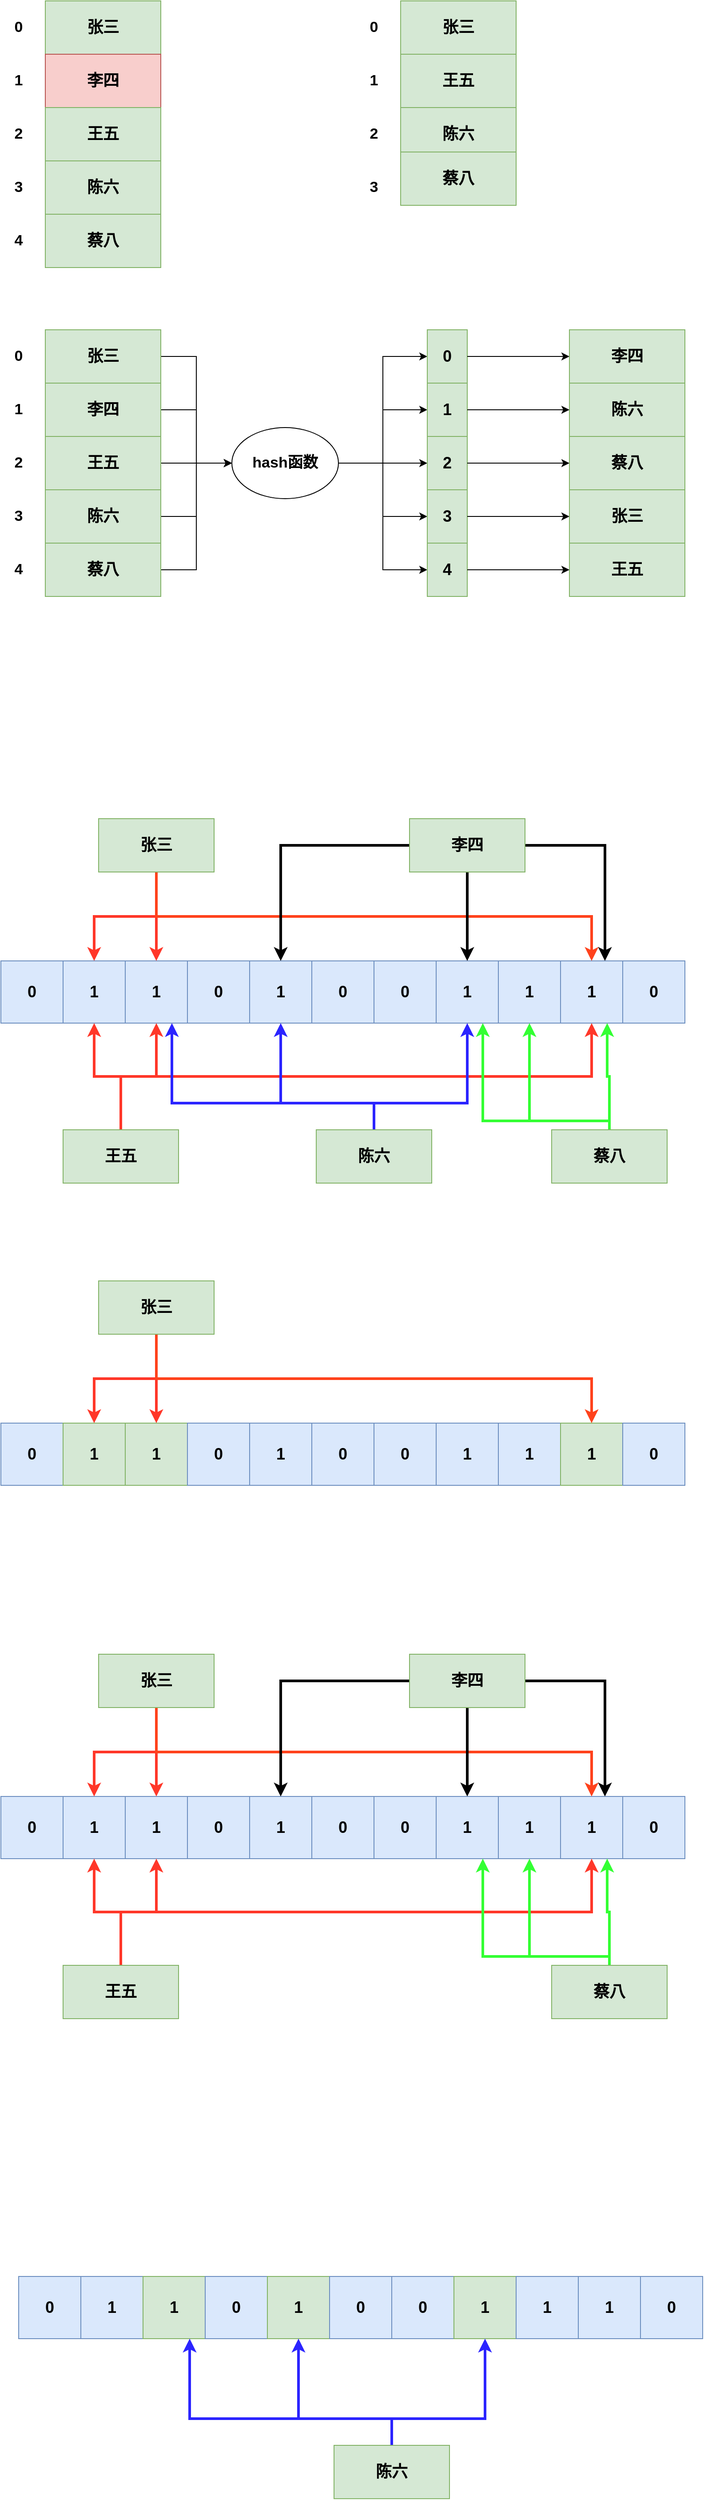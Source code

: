 <mxfile version="13.9.9" type="device"><diagram id="aMzNfcBBcXepkecKtFzy" name="第 1 页"><mxGraphModel dx="1086" dy="806" grid="1" gridSize="10" guides="1" tooltips="1" connect="1" arrows="1" fold="1" page="1" pageScale="1" pageWidth="1200" pageHeight="1600" math="0" shadow="0"><root><mxCell id="0"/><mxCell id="1" parent="0"/><mxCell id="7guJtG3DAIdjkcyP35DQ-1" value="" style="rounded=0;whiteSpace=wrap;html=1;fillColor=#dae8fc;strokeColor=#6c8ebf;" vertex="1" parent="1"><mxGeometry x="120" y="240" width="130" height="290" as="geometry"/></mxCell><mxCell id="7guJtG3DAIdjkcyP35DQ-2" value="&lt;b&gt;&lt;font style=&quot;font-size: 18px&quot;&gt;张三&lt;/font&gt;&lt;/b&gt;" style="rounded=0;whiteSpace=wrap;html=1;fillColor=#d5e8d4;strokeColor=#82b366;" vertex="1" parent="1"><mxGeometry x="120" y="240" width="130" height="60" as="geometry"/></mxCell><mxCell id="7guJtG3DAIdjkcyP35DQ-3" value="&lt;b&gt;&lt;font style=&quot;font-size: 18px&quot;&gt;李四&lt;/font&gt;&lt;/b&gt;" style="rounded=0;whiteSpace=wrap;html=1;fillColor=#f8cecc;strokeColor=#b85450;" vertex="1" parent="1"><mxGeometry x="120" y="300" width="130" height="60" as="geometry"/></mxCell><mxCell id="7guJtG3DAIdjkcyP35DQ-4" value="&lt;span style=&quot;font-size: 18px&quot;&gt;&lt;b&gt;王五&lt;/b&gt;&lt;/span&gt;" style="rounded=0;whiteSpace=wrap;html=1;fillColor=#d5e8d4;strokeColor=#82b366;" vertex="1" parent="1"><mxGeometry x="120" y="360" width="130" height="60" as="geometry"/></mxCell><mxCell id="7guJtG3DAIdjkcyP35DQ-5" value="&lt;span style=&quot;font-size: 18px&quot;&gt;&lt;b&gt;陈六&lt;/b&gt;&lt;/span&gt;" style="rounded=0;whiteSpace=wrap;html=1;fillColor=#d5e8d4;strokeColor=#82b366;" vertex="1" parent="1"><mxGeometry x="120" y="420" width="130" height="60" as="geometry"/></mxCell><mxCell id="7guJtG3DAIdjkcyP35DQ-6" value="&lt;span style=&quot;font-size: 18px&quot;&gt;&lt;b&gt;蔡八&lt;/b&gt;&lt;/span&gt;" style="rounded=0;whiteSpace=wrap;html=1;fillColor=#d5e8d4;strokeColor=#82b366;" vertex="1" parent="1"><mxGeometry x="120" y="480" width="130" height="60" as="geometry"/></mxCell><mxCell id="7guJtG3DAIdjkcyP35DQ-8" value="&lt;b&gt;&lt;font style=&quot;font-size: 17px&quot;&gt;0&lt;/font&gt;&lt;/b&gt;" style="text;html=1;strokeColor=none;fillColor=none;align=center;verticalAlign=middle;whiteSpace=wrap;rounded=0;" vertex="1" parent="1"><mxGeometry x="70" y="260" width="40" height="20" as="geometry"/></mxCell><mxCell id="7guJtG3DAIdjkcyP35DQ-9" value="&lt;span style=&quot;font-size: 17px&quot;&gt;&lt;b&gt;1&lt;/b&gt;&lt;/span&gt;" style="text;html=1;strokeColor=none;fillColor=none;align=center;verticalAlign=middle;whiteSpace=wrap;rounded=0;" vertex="1" parent="1"><mxGeometry x="70" y="320" width="40" height="20" as="geometry"/></mxCell><mxCell id="7guJtG3DAIdjkcyP35DQ-10" value="&lt;span style=&quot;font-size: 17px&quot;&gt;&lt;b&gt;2&lt;/b&gt;&lt;/span&gt;" style="text;html=1;strokeColor=none;fillColor=none;align=center;verticalAlign=middle;whiteSpace=wrap;rounded=0;" vertex="1" parent="1"><mxGeometry x="70" y="380" width="40" height="20" as="geometry"/></mxCell><mxCell id="7guJtG3DAIdjkcyP35DQ-11" value="&lt;span style=&quot;font-size: 17px&quot;&gt;&lt;b&gt;3&lt;/b&gt;&lt;/span&gt;" style="text;html=1;strokeColor=none;fillColor=none;align=center;verticalAlign=middle;whiteSpace=wrap;rounded=0;" vertex="1" parent="1"><mxGeometry x="70" y="440" width="40" height="20" as="geometry"/></mxCell><mxCell id="7guJtG3DAIdjkcyP35DQ-12" value="&lt;span style=&quot;font-size: 17px&quot;&gt;&lt;b&gt;4&lt;/b&gt;&lt;/span&gt;" style="text;html=1;strokeColor=none;fillColor=none;align=center;verticalAlign=middle;whiteSpace=wrap;rounded=0;" vertex="1" parent="1"><mxGeometry x="70" y="500" width="40" height="20" as="geometry"/></mxCell><mxCell id="7guJtG3DAIdjkcyP35DQ-13" value="" style="rounded=0;whiteSpace=wrap;html=1;fillColor=#dae8fc;strokeColor=#6c8ebf;" vertex="1" parent="1"><mxGeometry x="520" y="240" width="130" height="230" as="geometry"/></mxCell><mxCell id="7guJtG3DAIdjkcyP35DQ-14" value="&lt;b&gt;&lt;font style=&quot;font-size: 18px&quot;&gt;张三&lt;/font&gt;&lt;/b&gt;" style="rounded=0;whiteSpace=wrap;html=1;fillColor=#d5e8d4;strokeColor=#82b366;" vertex="1" parent="1"><mxGeometry x="520" y="240" width="130" height="60" as="geometry"/></mxCell><mxCell id="7guJtG3DAIdjkcyP35DQ-16" value="&lt;span style=&quot;font-size: 18px&quot;&gt;&lt;b&gt;王五&lt;/b&gt;&lt;/span&gt;" style="rounded=0;whiteSpace=wrap;html=1;fillColor=#d5e8d4;strokeColor=#82b366;" vertex="1" parent="1"><mxGeometry x="520" y="300" width="130" height="60" as="geometry"/></mxCell><mxCell id="7guJtG3DAIdjkcyP35DQ-17" value="&lt;span style=&quot;font-size: 18px&quot;&gt;&lt;b&gt;陈六&lt;/b&gt;&lt;/span&gt;" style="rounded=0;whiteSpace=wrap;html=1;fillColor=#d5e8d4;strokeColor=#82b366;" vertex="1" parent="1"><mxGeometry x="520" y="360" width="130" height="60" as="geometry"/></mxCell><mxCell id="7guJtG3DAIdjkcyP35DQ-18" value="&lt;span style=&quot;font-size: 18px&quot;&gt;&lt;b&gt;蔡八&lt;/b&gt;&lt;/span&gt;" style="rounded=0;whiteSpace=wrap;html=1;fillColor=#d5e8d4;strokeColor=#82b366;" vertex="1" parent="1"><mxGeometry x="520" y="410" width="130" height="60" as="geometry"/></mxCell><mxCell id="7guJtG3DAIdjkcyP35DQ-19" value="&lt;b&gt;&lt;font style=&quot;font-size: 17px&quot;&gt;0&lt;/font&gt;&lt;/b&gt;" style="text;html=1;strokeColor=none;fillColor=none;align=center;verticalAlign=middle;whiteSpace=wrap;rounded=0;" vertex="1" parent="1"><mxGeometry x="470" y="260" width="40" height="20" as="geometry"/></mxCell><mxCell id="7guJtG3DAIdjkcyP35DQ-20" value="&lt;span style=&quot;font-size: 17px&quot;&gt;&lt;b&gt;1&lt;/b&gt;&lt;/span&gt;" style="text;html=1;strokeColor=none;fillColor=none;align=center;verticalAlign=middle;whiteSpace=wrap;rounded=0;" vertex="1" parent="1"><mxGeometry x="470" y="320" width="40" height="20" as="geometry"/></mxCell><mxCell id="7guJtG3DAIdjkcyP35DQ-21" value="&lt;span style=&quot;font-size: 17px&quot;&gt;&lt;b&gt;2&lt;/b&gt;&lt;/span&gt;" style="text;html=1;strokeColor=none;fillColor=none;align=center;verticalAlign=middle;whiteSpace=wrap;rounded=0;" vertex="1" parent="1"><mxGeometry x="470" y="380" width="40" height="20" as="geometry"/></mxCell><mxCell id="7guJtG3DAIdjkcyP35DQ-22" value="&lt;span style=&quot;font-size: 17px&quot;&gt;&lt;b&gt;3&lt;/b&gt;&lt;/span&gt;" style="text;html=1;strokeColor=none;fillColor=none;align=center;verticalAlign=middle;whiteSpace=wrap;rounded=0;" vertex="1" parent="1"><mxGeometry x="470" y="440" width="40" height="20" as="geometry"/></mxCell><mxCell id="7guJtG3DAIdjkcyP35DQ-24" value="" style="rounded=0;whiteSpace=wrap;html=1;fillColor=#dae8fc;strokeColor=#6c8ebf;" vertex="1" parent="1"><mxGeometry x="120" y="610" width="130" height="290" as="geometry"/></mxCell><mxCell id="7guJtG3DAIdjkcyP35DQ-37" style="edgeStyle=orthogonalEdgeStyle;rounded=0;orthogonalLoop=1;jettySize=auto;html=1;exitX=1;exitY=0.5;exitDx=0;exitDy=0;entryX=0;entryY=0.5;entryDx=0;entryDy=0;" edge="1" parent="1" source="7guJtG3DAIdjkcyP35DQ-25" target="7guJtG3DAIdjkcyP35DQ-35"><mxGeometry relative="1" as="geometry"/></mxCell><mxCell id="7guJtG3DAIdjkcyP35DQ-25" value="&lt;b&gt;&lt;font style=&quot;font-size: 18px&quot;&gt;张三&lt;/font&gt;&lt;/b&gt;" style="rounded=0;whiteSpace=wrap;html=1;fillColor=#d5e8d4;strokeColor=#82b366;" vertex="1" parent="1"><mxGeometry x="120" y="610" width="130" height="60" as="geometry"/></mxCell><mxCell id="7guJtG3DAIdjkcyP35DQ-38" style="edgeStyle=orthogonalEdgeStyle;rounded=0;orthogonalLoop=1;jettySize=auto;html=1;entryX=0;entryY=0.5;entryDx=0;entryDy=0;" edge="1" parent="1" source="7guJtG3DAIdjkcyP35DQ-26" target="7guJtG3DAIdjkcyP35DQ-35"><mxGeometry relative="1" as="geometry"/></mxCell><mxCell id="7guJtG3DAIdjkcyP35DQ-26" value="&lt;b&gt;&lt;font style=&quot;font-size: 18px&quot;&gt;李四&lt;/font&gt;&lt;/b&gt;" style="rounded=0;whiteSpace=wrap;html=1;fillColor=#d5e8d4;strokeColor=#82b366;" vertex="1" parent="1"><mxGeometry x="120" y="670" width="130" height="60" as="geometry"/></mxCell><mxCell id="7guJtG3DAIdjkcyP35DQ-39" style="edgeStyle=orthogonalEdgeStyle;rounded=0;orthogonalLoop=1;jettySize=auto;html=1;entryX=0;entryY=0.5;entryDx=0;entryDy=0;" edge="1" parent="1" source="7guJtG3DAIdjkcyP35DQ-27" target="7guJtG3DAIdjkcyP35DQ-35"><mxGeometry relative="1" as="geometry"/></mxCell><mxCell id="7guJtG3DAIdjkcyP35DQ-27" value="&lt;span style=&quot;font-size: 18px&quot;&gt;&lt;b&gt;王五&lt;/b&gt;&lt;/span&gt;" style="rounded=0;whiteSpace=wrap;html=1;fillColor=#d5e8d4;strokeColor=#82b366;" vertex="1" parent="1"><mxGeometry x="120" y="730" width="130" height="60" as="geometry"/></mxCell><mxCell id="7guJtG3DAIdjkcyP35DQ-40" style="edgeStyle=orthogonalEdgeStyle;rounded=0;orthogonalLoop=1;jettySize=auto;html=1;entryX=0;entryY=0.5;entryDx=0;entryDy=0;" edge="1" parent="1" source="7guJtG3DAIdjkcyP35DQ-28" target="7guJtG3DAIdjkcyP35DQ-35"><mxGeometry relative="1" as="geometry"/></mxCell><mxCell id="7guJtG3DAIdjkcyP35DQ-28" value="&lt;span style=&quot;font-size: 18px&quot;&gt;&lt;b&gt;陈六&lt;/b&gt;&lt;/span&gt;" style="rounded=0;whiteSpace=wrap;html=1;fillColor=#d5e8d4;strokeColor=#82b366;" vertex="1" parent="1"><mxGeometry x="120" y="790" width="130" height="60" as="geometry"/></mxCell><mxCell id="7guJtG3DAIdjkcyP35DQ-41" style="edgeStyle=orthogonalEdgeStyle;rounded=0;orthogonalLoop=1;jettySize=auto;html=1;entryX=0;entryY=0.5;entryDx=0;entryDy=0;" edge="1" parent="1" source="7guJtG3DAIdjkcyP35DQ-29" target="7guJtG3DAIdjkcyP35DQ-35"><mxGeometry relative="1" as="geometry"/></mxCell><mxCell id="7guJtG3DAIdjkcyP35DQ-29" value="&lt;span style=&quot;font-size: 18px&quot;&gt;&lt;b&gt;蔡八&lt;/b&gt;&lt;/span&gt;" style="rounded=0;whiteSpace=wrap;html=1;fillColor=#d5e8d4;strokeColor=#82b366;" vertex="1" parent="1"><mxGeometry x="120" y="850" width="130" height="60" as="geometry"/></mxCell><mxCell id="7guJtG3DAIdjkcyP35DQ-30" value="&lt;b&gt;&lt;font style=&quot;font-size: 17px&quot;&gt;0&lt;/font&gt;&lt;/b&gt;" style="text;html=1;strokeColor=none;fillColor=none;align=center;verticalAlign=middle;whiteSpace=wrap;rounded=0;" vertex="1" parent="1"><mxGeometry x="70" y="630" width="40" height="20" as="geometry"/></mxCell><mxCell id="7guJtG3DAIdjkcyP35DQ-31" value="&lt;span style=&quot;font-size: 17px&quot;&gt;&lt;b&gt;1&lt;/b&gt;&lt;/span&gt;" style="text;html=1;strokeColor=none;fillColor=none;align=center;verticalAlign=middle;whiteSpace=wrap;rounded=0;" vertex="1" parent="1"><mxGeometry x="70" y="690" width="40" height="20" as="geometry"/></mxCell><mxCell id="7guJtG3DAIdjkcyP35DQ-32" value="&lt;span style=&quot;font-size: 17px&quot;&gt;&lt;b&gt;2&lt;/b&gt;&lt;/span&gt;" style="text;html=1;strokeColor=none;fillColor=none;align=center;verticalAlign=middle;whiteSpace=wrap;rounded=0;" vertex="1" parent="1"><mxGeometry x="70" y="750" width="40" height="20" as="geometry"/></mxCell><mxCell id="7guJtG3DAIdjkcyP35DQ-33" value="&lt;span style=&quot;font-size: 17px&quot;&gt;&lt;b&gt;3&lt;/b&gt;&lt;/span&gt;" style="text;html=1;strokeColor=none;fillColor=none;align=center;verticalAlign=middle;whiteSpace=wrap;rounded=0;" vertex="1" parent="1"><mxGeometry x="70" y="810" width="40" height="20" as="geometry"/></mxCell><mxCell id="7guJtG3DAIdjkcyP35DQ-34" value="&lt;span style=&quot;font-size: 17px&quot;&gt;&lt;b&gt;4&lt;/b&gt;&lt;/span&gt;" style="text;html=1;strokeColor=none;fillColor=none;align=center;verticalAlign=middle;whiteSpace=wrap;rounded=0;" vertex="1" parent="1"><mxGeometry x="70" y="870" width="40" height="20" as="geometry"/></mxCell><mxCell id="7guJtG3DAIdjkcyP35DQ-49" style="edgeStyle=orthogonalEdgeStyle;rounded=0;orthogonalLoop=1;jettySize=auto;html=1;entryX=0;entryY=0.5;entryDx=0;entryDy=0;" edge="1" parent="1" source="7guJtG3DAIdjkcyP35DQ-35" target="7guJtG3DAIdjkcyP35DQ-43"><mxGeometry relative="1" as="geometry"><mxPoint x="520" y="650" as="targetPoint"/></mxGeometry></mxCell><mxCell id="7guJtG3DAIdjkcyP35DQ-50" style="edgeStyle=orthogonalEdgeStyle;rounded=0;orthogonalLoop=1;jettySize=auto;html=1;" edge="1" parent="1" source="7guJtG3DAIdjkcyP35DQ-35" target="7guJtG3DAIdjkcyP35DQ-44"><mxGeometry relative="1" as="geometry"/></mxCell><mxCell id="7guJtG3DAIdjkcyP35DQ-51" style="edgeStyle=orthogonalEdgeStyle;rounded=0;orthogonalLoop=1;jettySize=auto;html=1;entryX=0;entryY=0.5;entryDx=0;entryDy=0;" edge="1" parent="1" source="7guJtG3DAIdjkcyP35DQ-35" target="7guJtG3DAIdjkcyP35DQ-45"><mxGeometry relative="1" as="geometry"/></mxCell><mxCell id="7guJtG3DAIdjkcyP35DQ-52" style="edgeStyle=orthogonalEdgeStyle;rounded=0;orthogonalLoop=1;jettySize=auto;html=1;entryX=0;entryY=0.5;entryDx=0;entryDy=0;" edge="1" parent="1" source="7guJtG3DAIdjkcyP35DQ-35" target="7guJtG3DAIdjkcyP35DQ-46"><mxGeometry relative="1" as="geometry"/></mxCell><mxCell id="7guJtG3DAIdjkcyP35DQ-53" style="edgeStyle=orthogonalEdgeStyle;rounded=0;orthogonalLoop=1;jettySize=auto;html=1;entryX=0;entryY=0.5;entryDx=0;entryDy=0;" edge="1" parent="1" source="7guJtG3DAIdjkcyP35DQ-35" target="7guJtG3DAIdjkcyP35DQ-47"><mxGeometry relative="1" as="geometry"/></mxCell><mxCell id="7guJtG3DAIdjkcyP35DQ-35" value="&lt;b&gt;&lt;font style=&quot;font-size: 17px&quot;&gt;hash函数&lt;/font&gt;&lt;/b&gt;" style="ellipse;whiteSpace=wrap;html=1;" vertex="1" parent="1"><mxGeometry x="330" y="720" width="120" height="80" as="geometry"/></mxCell><mxCell id="7guJtG3DAIdjkcyP35DQ-48" value="" style="group" vertex="1" connectable="0" parent="1"><mxGeometry x="550" y="610" width="45" height="300" as="geometry"/></mxCell><mxCell id="7guJtG3DAIdjkcyP35DQ-42" value="" style="rounded=0;whiteSpace=wrap;html=1;fillColor=#dae8fc;strokeColor=#6c8ebf;" vertex="1" parent="7guJtG3DAIdjkcyP35DQ-48"><mxGeometry width="45" height="290" as="geometry"/></mxCell><mxCell id="7guJtG3DAIdjkcyP35DQ-43" value="&lt;b&gt;&lt;font style=&quot;font-size: 18px&quot;&gt;0&lt;/font&gt;&lt;/b&gt;" style="rounded=0;whiteSpace=wrap;html=1;fillColor=#d5e8d4;strokeColor=#82b366;" vertex="1" parent="7guJtG3DAIdjkcyP35DQ-48"><mxGeometry width="45" height="60" as="geometry"/></mxCell><mxCell id="7guJtG3DAIdjkcyP35DQ-44" value="&lt;b&gt;&lt;font style=&quot;font-size: 18px&quot;&gt;1&lt;/font&gt;&lt;/b&gt;" style="rounded=0;whiteSpace=wrap;html=1;fillColor=#d5e8d4;strokeColor=#82b366;" vertex="1" parent="7guJtG3DAIdjkcyP35DQ-48"><mxGeometry y="60" width="45" height="60" as="geometry"/></mxCell><mxCell id="7guJtG3DAIdjkcyP35DQ-45" value="&lt;span style=&quot;font-size: 18px&quot;&gt;&lt;b&gt;2&lt;/b&gt;&lt;/span&gt;" style="rounded=0;whiteSpace=wrap;html=1;fillColor=#d5e8d4;strokeColor=#82b366;" vertex="1" parent="7guJtG3DAIdjkcyP35DQ-48"><mxGeometry y="120" width="45" height="60" as="geometry"/></mxCell><mxCell id="7guJtG3DAIdjkcyP35DQ-46" value="&lt;span style=&quot;font-size: 18px&quot;&gt;&lt;b&gt;3&lt;/b&gt;&lt;/span&gt;" style="rounded=0;whiteSpace=wrap;html=1;fillColor=#d5e8d4;strokeColor=#82b366;" vertex="1" parent="7guJtG3DAIdjkcyP35DQ-48"><mxGeometry y="180" width="45" height="60" as="geometry"/></mxCell><mxCell id="7guJtG3DAIdjkcyP35DQ-47" value="&lt;span style=&quot;font-size: 18px&quot;&gt;&lt;b&gt;4&lt;/b&gt;&lt;/span&gt;" style="rounded=0;whiteSpace=wrap;html=1;fillColor=#d5e8d4;strokeColor=#82b366;" vertex="1" parent="7guJtG3DAIdjkcyP35DQ-48"><mxGeometry y="240" width="45" height="60" as="geometry"/></mxCell><mxCell id="7guJtG3DAIdjkcyP35DQ-54" value="" style="rounded=0;whiteSpace=wrap;html=1;fillColor=#dae8fc;strokeColor=#6c8ebf;" vertex="1" parent="1"><mxGeometry x="710" y="610" width="130" height="300" as="geometry"/></mxCell><mxCell id="7guJtG3DAIdjkcyP35DQ-55" value="&lt;b&gt;&lt;font style=&quot;font-size: 18px&quot;&gt;张三&lt;/font&gt;&lt;/b&gt;" style="rounded=0;whiteSpace=wrap;html=1;fillColor=#d5e8d4;strokeColor=#82b366;" vertex="1" parent="1"><mxGeometry x="710" y="790" width="130" height="60" as="geometry"/></mxCell><mxCell id="7guJtG3DAIdjkcyP35DQ-56" value="&lt;b&gt;&lt;font style=&quot;font-size: 18px&quot;&gt;李四&lt;/font&gt;&lt;/b&gt;" style="rounded=0;whiteSpace=wrap;html=1;fillColor=#d5e8d4;strokeColor=#82b366;" vertex="1" parent="1"><mxGeometry x="710" y="610" width="130" height="60" as="geometry"/></mxCell><mxCell id="7guJtG3DAIdjkcyP35DQ-57" value="&lt;span style=&quot;font-size: 18px&quot;&gt;&lt;b&gt;王五&lt;/b&gt;&lt;/span&gt;" style="rounded=0;whiteSpace=wrap;html=1;fillColor=#d5e8d4;strokeColor=#82b366;" vertex="1" parent="1"><mxGeometry x="710" y="850" width="130" height="60" as="geometry"/></mxCell><mxCell id="7guJtG3DAIdjkcyP35DQ-58" value="&lt;span style=&quot;font-size: 18px&quot;&gt;&lt;b&gt;陈六&lt;/b&gt;&lt;/span&gt;" style="rounded=0;whiteSpace=wrap;html=1;fillColor=#d5e8d4;strokeColor=#82b366;" vertex="1" parent="1"><mxGeometry x="710" y="670" width="130" height="60" as="geometry"/></mxCell><mxCell id="7guJtG3DAIdjkcyP35DQ-59" value="&lt;span style=&quot;font-size: 18px&quot;&gt;&lt;b&gt;蔡八&lt;/b&gt;&lt;/span&gt;" style="rounded=0;whiteSpace=wrap;html=1;fillColor=#d5e8d4;strokeColor=#82b366;" vertex="1" parent="1"><mxGeometry x="710" y="730" width="130" height="60" as="geometry"/></mxCell><mxCell id="7guJtG3DAIdjkcyP35DQ-60" style="edgeStyle=orthogonalEdgeStyle;rounded=0;orthogonalLoop=1;jettySize=auto;html=1;" edge="1" parent="1" source="7guJtG3DAIdjkcyP35DQ-43" target="7guJtG3DAIdjkcyP35DQ-56"><mxGeometry relative="1" as="geometry"/></mxCell><mxCell id="7guJtG3DAIdjkcyP35DQ-61" style="edgeStyle=orthogonalEdgeStyle;rounded=0;orthogonalLoop=1;jettySize=auto;html=1;entryX=0;entryY=0.5;entryDx=0;entryDy=0;" edge="1" parent="1" source="7guJtG3DAIdjkcyP35DQ-44" target="7guJtG3DAIdjkcyP35DQ-58"><mxGeometry relative="1" as="geometry"/></mxCell><mxCell id="7guJtG3DAIdjkcyP35DQ-62" style="edgeStyle=orthogonalEdgeStyle;rounded=0;orthogonalLoop=1;jettySize=auto;html=1;entryX=0;entryY=0.5;entryDx=0;entryDy=0;" edge="1" parent="1" source="7guJtG3DAIdjkcyP35DQ-45" target="7guJtG3DAIdjkcyP35DQ-59"><mxGeometry relative="1" as="geometry"/></mxCell><mxCell id="7guJtG3DAIdjkcyP35DQ-63" style="edgeStyle=orthogonalEdgeStyle;rounded=0;orthogonalLoop=1;jettySize=auto;html=1;entryX=0;entryY=0.5;entryDx=0;entryDy=0;" edge="1" parent="1" source="7guJtG3DAIdjkcyP35DQ-46" target="7guJtG3DAIdjkcyP35DQ-55"><mxGeometry relative="1" as="geometry"/></mxCell><mxCell id="7guJtG3DAIdjkcyP35DQ-64" style="edgeStyle=orthogonalEdgeStyle;rounded=0;orthogonalLoop=1;jettySize=auto;html=1;entryX=0;entryY=0.5;entryDx=0;entryDy=0;" edge="1" parent="1" source="7guJtG3DAIdjkcyP35DQ-47" target="7guJtG3DAIdjkcyP35DQ-57"><mxGeometry relative="1" as="geometry"/></mxCell><mxCell id="7guJtG3DAIdjkcyP35DQ-65" value="" style="rounded=0;whiteSpace=wrap;html=1;fillColor=#d5e8d4;strokeColor=#82b366;fontStyle=1;fontSize=18;" vertex="1" parent="1"><mxGeometry x="70" y="1320" width="770" height="70" as="geometry"/></mxCell><mxCell id="7guJtG3DAIdjkcyP35DQ-66" value="&lt;span style=&quot;font-size: 18px;&quot;&gt;&lt;font style=&quot;font-size: 18px;&quot;&gt;0&lt;/font&gt;&lt;/span&gt;" style="rounded=0;whiteSpace=wrap;html=1;fillColor=#dae8fc;strokeColor=#6c8ebf;fontStyle=1;fontSize=18;" vertex="1" parent="1"><mxGeometry x="70" y="1320" width="70" height="70" as="geometry"/></mxCell><mxCell id="7guJtG3DAIdjkcyP35DQ-67" value="1" style="rounded=0;whiteSpace=wrap;html=1;fillColor=#dae8fc;strokeColor=#6c8ebf;fontStyle=1;fontSize=18;" vertex="1" parent="1"><mxGeometry x="140" y="1320" width="70" height="70" as="geometry"/></mxCell><mxCell id="7guJtG3DAIdjkcyP35DQ-68" value="1" style="rounded=0;whiteSpace=wrap;html=1;fillColor=#dae8fc;strokeColor=#6c8ebf;fontStyle=1;fontSize=18;" vertex="1" parent="1"><mxGeometry x="210" y="1320" width="70" height="70" as="geometry"/></mxCell><mxCell id="7guJtG3DAIdjkcyP35DQ-69" value="0" style="rounded=0;whiteSpace=wrap;html=1;fillColor=#dae8fc;strokeColor=#6c8ebf;fontStyle=1;fontSize=18;" vertex="1" parent="1"><mxGeometry x="280" y="1320" width="70" height="70" as="geometry"/></mxCell><mxCell id="7guJtG3DAIdjkcyP35DQ-70" value="1" style="rounded=0;whiteSpace=wrap;html=1;fillColor=#dae8fc;strokeColor=#6c8ebf;fontStyle=1;fontSize=18;" vertex="1" parent="1"><mxGeometry x="350" y="1320" width="70" height="70" as="geometry"/></mxCell><mxCell id="7guJtG3DAIdjkcyP35DQ-71" value="0" style="rounded=0;whiteSpace=wrap;html=1;fillColor=#dae8fc;strokeColor=#6c8ebf;fontStyle=1;fontSize=18;" vertex="1" parent="1"><mxGeometry x="420" y="1320" width="70" height="70" as="geometry"/></mxCell><mxCell id="7guJtG3DAIdjkcyP35DQ-72" value="0" style="rounded=0;whiteSpace=wrap;html=1;fillColor=#dae8fc;strokeColor=#6c8ebf;fontStyle=1;fontSize=18;" vertex="1" parent="1"><mxGeometry x="490" y="1320" width="70" height="70" as="geometry"/></mxCell><mxCell id="7guJtG3DAIdjkcyP35DQ-73" value="1" style="rounded=0;whiteSpace=wrap;html=1;fillColor=#dae8fc;strokeColor=#6c8ebf;fontStyle=1;fontSize=18;" vertex="1" parent="1"><mxGeometry x="560" y="1320" width="70" height="70" as="geometry"/></mxCell><mxCell id="7guJtG3DAIdjkcyP35DQ-74" value="1" style="rounded=0;whiteSpace=wrap;html=1;fillColor=#dae8fc;strokeColor=#6c8ebf;fontStyle=1;fontSize=18;" vertex="1" parent="1"><mxGeometry x="630" y="1320" width="70" height="70" as="geometry"/></mxCell><mxCell id="7guJtG3DAIdjkcyP35DQ-75" value="1" style="rounded=0;whiteSpace=wrap;html=1;fillColor=#dae8fc;strokeColor=#6c8ebf;fontStyle=1;fontSize=18;" vertex="1" parent="1"><mxGeometry x="700" y="1320" width="70" height="70" as="geometry"/></mxCell><mxCell id="7guJtG3DAIdjkcyP35DQ-76" value="0" style="rounded=0;whiteSpace=wrap;html=1;fillColor=#dae8fc;strokeColor=#6c8ebf;fontStyle=1;fontSize=18;" vertex="1" parent="1"><mxGeometry x="770" y="1320" width="70" height="70" as="geometry"/></mxCell><mxCell id="7guJtG3DAIdjkcyP35DQ-78" style="edgeStyle=orthogonalEdgeStyle;rounded=0;orthogonalLoop=1;jettySize=auto;html=1;fontSize=18;strokeColor=#FF3729;strokeWidth=3;" edge="1" parent="1" source="7guJtG3DAIdjkcyP35DQ-77" target="7guJtG3DAIdjkcyP35DQ-67"><mxGeometry relative="1" as="geometry"/></mxCell><mxCell id="7guJtG3DAIdjkcyP35DQ-79" style="edgeStyle=orthogonalEdgeStyle;rounded=0;orthogonalLoop=1;jettySize=auto;html=1;entryX=0.5;entryY=0;entryDx=0;entryDy=0;fontSize=18;strokeColor=#FF3729;strokeWidth=3;" edge="1" parent="1" source="7guJtG3DAIdjkcyP35DQ-77" target="7guJtG3DAIdjkcyP35DQ-68"><mxGeometry relative="1" as="geometry"/></mxCell><mxCell id="7guJtG3DAIdjkcyP35DQ-80" style="edgeStyle=orthogonalEdgeStyle;rounded=0;orthogonalLoop=1;jettySize=auto;html=1;fontSize=18;strokeWidth=3;strokeColor=#FF421C;" edge="1" parent="1" source="7guJtG3DAIdjkcyP35DQ-77" target="7guJtG3DAIdjkcyP35DQ-75"><mxGeometry relative="1" as="geometry"><Array as="points"><mxPoint x="245" y="1270"/><mxPoint x="735" y="1270"/></Array></mxGeometry></mxCell><mxCell id="7guJtG3DAIdjkcyP35DQ-77" value="&lt;b&gt;&lt;font style=&quot;font-size: 18px&quot;&gt;张三&lt;/font&gt;&lt;/b&gt;" style="rounded=0;whiteSpace=wrap;html=1;fillColor=#d5e8d4;strokeColor=#82b366;" vertex="1" parent="1"><mxGeometry x="180" y="1160" width="130" height="60" as="geometry"/></mxCell><mxCell id="7guJtG3DAIdjkcyP35DQ-82" style="edgeStyle=orthogonalEdgeStyle;rounded=0;orthogonalLoop=1;jettySize=auto;html=1;fontSize=19;fontStyle=1;strokeWidth=3;" edge="1" parent="1" source="7guJtG3DAIdjkcyP35DQ-81"><mxGeometry relative="1" as="geometry"><mxPoint x="750" y="1320" as="targetPoint"/><Array as="points"><mxPoint x="750" y="1190"/><mxPoint x="750" y="1320"/></Array></mxGeometry></mxCell><mxCell id="7guJtG3DAIdjkcyP35DQ-83" style="edgeStyle=orthogonalEdgeStyle;rounded=0;orthogonalLoop=1;jettySize=auto;html=1;entryX=0.5;entryY=0;entryDx=0;entryDy=0;fontSize=18;strokeWidth=3;" edge="1" parent="1" source="7guJtG3DAIdjkcyP35DQ-81" target="7guJtG3DAIdjkcyP35DQ-73"><mxGeometry relative="1" as="geometry"/></mxCell><mxCell id="7guJtG3DAIdjkcyP35DQ-84" style="edgeStyle=orthogonalEdgeStyle;rounded=0;orthogonalLoop=1;jettySize=auto;html=1;fontSize=18;strokeWidth=3;" edge="1" parent="1" source="7guJtG3DAIdjkcyP35DQ-81" target="7guJtG3DAIdjkcyP35DQ-70"><mxGeometry relative="1" as="geometry"/></mxCell><mxCell id="7guJtG3DAIdjkcyP35DQ-81" value="&lt;b&gt;&lt;font style=&quot;font-size: 18px&quot;&gt;李四&lt;/font&gt;&lt;/b&gt;" style="rounded=0;whiteSpace=wrap;html=1;fillColor=#d5e8d4;strokeColor=#82b366;" vertex="1" parent="1"><mxGeometry x="530" y="1160" width="130" height="60" as="geometry"/></mxCell><mxCell id="7guJtG3DAIdjkcyP35DQ-86" style="edgeStyle=orthogonalEdgeStyle;rounded=0;orthogonalLoop=1;jettySize=auto;html=1;entryX=0.5;entryY=1;entryDx=0;entryDy=0;strokeColor=#FF3729;strokeWidth=3;fontSize=19;" edge="1" parent="1" source="7guJtG3DAIdjkcyP35DQ-85" target="7guJtG3DAIdjkcyP35DQ-67"><mxGeometry relative="1" as="geometry"/></mxCell><mxCell id="7guJtG3DAIdjkcyP35DQ-87" style="edgeStyle=orthogonalEdgeStyle;rounded=0;orthogonalLoop=1;jettySize=auto;html=1;entryX=0.5;entryY=1;entryDx=0;entryDy=0;strokeColor=#FF3729;strokeWidth=3;fontSize=19;" edge="1" parent="1" source="7guJtG3DAIdjkcyP35DQ-85" target="7guJtG3DAIdjkcyP35DQ-68"><mxGeometry relative="1" as="geometry"/></mxCell><mxCell id="7guJtG3DAIdjkcyP35DQ-88" style="edgeStyle=orthogonalEdgeStyle;rounded=0;orthogonalLoop=1;jettySize=auto;html=1;entryX=0.5;entryY=1;entryDx=0;entryDy=0;strokeColor=#FF3729;strokeWidth=3;fontSize=19;" edge="1" parent="1" source="7guJtG3DAIdjkcyP35DQ-85" target="7guJtG3DAIdjkcyP35DQ-75"><mxGeometry relative="1" as="geometry"><Array as="points"><mxPoint x="205" y="1450"/><mxPoint x="735" y="1450"/></Array></mxGeometry></mxCell><mxCell id="7guJtG3DAIdjkcyP35DQ-85" value="&lt;span style=&quot;font-size: 18px&quot;&gt;&lt;b&gt;王五&lt;/b&gt;&lt;/span&gt;" style="rounded=0;whiteSpace=wrap;html=1;fillColor=#d5e8d4;strokeColor=#82b366;" vertex="1" parent="1"><mxGeometry x="140" y="1510" width="130" height="60" as="geometry"/></mxCell><mxCell id="7guJtG3DAIdjkcyP35DQ-90" style="edgeStyle=orthogonalEdgeStyle;rounded=0;orthogonalLoop=1;jettySize=auto;html=1;entryX=0.5;entryY=1;entryDx=0;entryDy=0;strokeWidth=3;fontSize=19;strokeColor=#2B24FF;" edge="1" parent="1" source="7guJtG3DAIdjkcyP35DQ-89" target="7guJtG3DAIdjkcyP35DQ-70"><mxGeometry relative="1" as="geometry"><Array as="points"><mxPoint x="490" y="1480"/><mxPoint x="385" y="1480"/></Array></mxGeometry></mxCell><mxCell id="7guJtG3DAIdjkcyP35DQ-91" style="edgeStyle=orthogonalEdgeStyle;rounded=0;orthogonalLoop=1;jettySize=auto;html=1;strokeColor=#2B24FF;strokeWidth=3;fontSize=19;" edge="1" parent="1" source="7guJtG3DAIdjkcyP35DQ-89" target="7guJtG3DAIdjkcyP35DQ-73"><mxGeometry relative="1" as="geometry"><Array as="points"><mxPoint x="490" y="1480"/><mxPoint x="595" y="1480"/></Array></mxGeometry></mxCell><mxCell id="7guJtG3DAIdjkcyP35DQ-92" style="edgeStyle=orthogonalEdgeStyle;rounded=0;orthogonalLoop=1;jettySize=auto;html=1;entryX=0.75;entryY=1;entryDx=0;entryDy=0;strokeColor=#2B24FF;strokeWidth=3;fontSize=19;" edge="1" parent="1" source="7guJtG3DAIdjkcyP35DQ-89" target="7guJtG3DAIdjkcyP35DQ-68"><mxGeometry relative="1" as="geometry"><Array as="points"><mxPoint x="490" y="1480"/><mxPoint x="263" y="1480"/></Array></mxGeometry></mxCell><mxCell id="7guJtG3DAIdjkcyP35DQ-89" value="&lt;span style=&quot;font-size: 18px&quot;&gt;&lt;b&gt;陈六&lt;/b&gt;&lt;/span&gt;" style="rounded=0;whiteSpace=wrap;html=1;fillColor=#d5e8d4;strokeColor=#82b366;" vertex="1" parent="1"><mxGeometry x="425" y="1510" width="130" height="60" as="geometry"/></mxCell><mxCell id="7guJtG3DAIdjkcyP35DQ-94" style="edgeStyle=orthogonalEdgeStyle;rounded=0;orthogonalLoop=1;jettySize=auto;html=1;entryX=0.75;entryY=1;entryDx=0;entryDy=0;strokeWidth=3;fontSize=19;strokeColor=#33FF33;" edge="1" parent="1" source="7guJtG3DAIdjkcyP35DQ-93" target="7guJtG3DAIdjkcyP35DQ-73"><mxGeometry relative="1" as="geometry"><Array as="points"><mxPoint x="755" y="1500"/><mxPoint x="613" y="1500"/></Array></mxGeometry></mxCell><mxCell id="7guJtG3DAIdjkcyP35DQ-95" style="edgeStyle=orthogonalEdgeStyle;rounded=0;orthogonalLoop=1;jettySize=auto;html=1;entryX=0.5;entryY=1;entryDx=0;entryDy=0;strokeColor=#33FF33;strokeWidth=3;fontSize=19;" edge="1" parent="1" source="7guJtG3DAIdjkcyP35DQ-93" target="7guJtG3DAIdjkcyP35DQ-74"><mxGeometry relative="1" as="geometry"><Array as="points"><mxPoint x="755" y="1500"/><mxPoint x="665" y="1500"/></Array></mxGeometry></mxCell><mxCell id="7guJtG3DAIdjkcyP35DQ-96" style="edgeStyle=orthogonalEdgeStyle;rounded=0;orthogonalLoop=1;jettySize=auto;html=1;entryX=0.75;entryY=1;entryDx=0;entryDy=0;strokeColor=#33FF33;strokeWidth=3;fontSize=19;" edge="1" parent="1" source="7guJtG3DAIdjkcyP35DQ-93" target="7guJtG3DAIdjkcyP35DQ-75"><mxGeometry relative="1" as="geometry"/></mxCell><mxCell id="7guJtG3DAIdjkcyP35DQ-93" value="&lt;b style=&quot;font-size: 18px&quot;&gt;蔡八&lt;/b&gt;" style="rounded=0;whiteSpace=wrap;html=1;fillColor=#d5e8d4;strokeColor=#82b366;" vertex="1" parent="1"><mxGeometry x="690" y="1510" width="130" height="60" as="geometry"/></mxCell><mxCell id="7guJtG3DAIdjkcyP35DQ-97" value="" style="rounded=0;whiteSpace=wrap;html=1;fillColor=#d5e8d4;strokeColor=#82b366;fontStyle=1;fontSize=18;" vertex="1" parent="1"><mxGeometry x="70" y="1840" width="770" height="70" as="geometry"/></mxCell><mxCell id="7guJtG3DAIdjkcyP35DQ-98" value="&lt;span style=&quot;font-size: 18px;&quot;&gt;&lt;font style=&quot;font-size: 18px;&quot;&gt;0&lt;/font&gt;&lt;/span&gt;" style="rounded=0;whiteSpace=wrap;html=1;fillColor=#dae8fc;strokeColor=#6c8ebf;fontStyle=1;fontSize=18;" vertex="1" parent="1"><mxGeometry x="70" y="1840" width="70" height="70" as="geometry"/></mxCell><mxCell id="7guJtG3DAIdjkcyP35DQ-99" value="1" style="rounded=0;whiteSpace=wrap;html=1;fillColor=#d5e8d4;strokeColor=#82b366;fontStyle=1;fontSize=18;" vertex="1" parent="1"><mxGeometry x="140" y="1840" width="70" height="70" as="geometry"/></mxCell><mxCell id="7guJtG3DAIdjkcyP35DQ-100" value="1" style="rounded=0;whiteSpace=wrap;html=1;fillColor=#d5e8d4;strokeColor=#82b366;fontStyle=1;fontSize=18;" vertex="1" parent="1"><mxGeometry x="210" y="1840" width="70" height="70" as="geometry"/></mxCell><mxCell id="7guJtG3DAIdjkcyP35DQ-101" value="0" style="rounded=0;whiteSpace=wrap;html=1;fillColor=#dae8fc;strokeColor=#6c8ebf;fontStyle=1;fontSize=18;" vertex="1" parent="1"><mxGeometry x="280" y="1840" width="70" height="70" as="geometry"/></mxCell><mxCell id="7guJtG3DAIdjkcyP35DQ-102" value="1" style="rounded=0;whiteSpace=wrap;html=1;fillColor=#dae8fc;strokeColor=#6c8ebf;fontStyle=1;fontSize=18;" vertex="1" parent="1"><mxGeometry x="350" y="1840" width="70" height="70" as="geometry"/></mxCell><mxCell id="7guJtG3DAIdjkcyP35DQ-103" value="0" style="rounded=0;whiteSpace=wrap;html=1;fillColor=#dae8fc;strokeColor=#6c8ebf;fontStyle=1;fontSize=18;" vertex="1" parent="1"><mxGeometry x="420" y="1840" width="70" height="70" as="geometry"/></mxCell><mxCell id="7guJtG3DAIdjkcyP35DQ-104" value="0" style="rounded=0;whiteSpace=wrap;html=1;fillColor=#dae8fc;strokeColor=#6c8ebf;fontStyle=1;fontSize=18;" vertex="1" parent="1"><mxGeometry x="490" y="1840" width="70" height="70" as="geometry"/></mxCell><mxCell id="7guJtG3DAIdjkcyP35DQ-105" value="1" style="rounded=0;whiteSpace=wrap;html=1;fillColor=#dae8fc;strokeColor=#6c8ebf;fontStyle=1;fontSize=18;" vertex="1" parent="1"><mxGeometry x="560" y="1840" width="70" height="70" as="geometry"/></mxCell><mxCell id="7guJtG3DAIdjkcyP35DQ-106" value="1" style="rounded=0;whiteSpace=wrap;html=1;fillColor=#dae8fc;strokeColor=#6c8ebf;fontStyle=1;fontSize=18;" vertex="1" parent="1"><mxGeometry x="630" y="1840" width="70" height="70" as="geometry"/></mxCell><mxCell id="7guJtG3DAIdjkcyP35DQ-107" value="1" style="rounded=0;whiteSpace=wrap;html=1;fillColor=#d5e8d4;strokeColor=#82b366;fontStyle=1;fontSize=18;" vertex="1" parent="1"><mxGeometry x="700" y="1840" width="70" height="70" as="geometry"/></mxCell><mxCell id="7guJtG3DAIdjkcyP35DQ-108" value="0" style="rounded=0;whiteSpace=wrap;html=1;fillColor=#dae8fc;strokeColor=#6c8ebf;fontStyle=1;fontSize=18;" vertex="1" parent="1"><mxGeometry x="770" y="1840" width="70" height="70" as="geometry"/></mxCell><mxCell id="7guJtG3DAIdjkcyP35DQ-109" style="edgeStyle=orthogonalEdgeStyle;rounded=0;orthogonalLoop=1;jettySize=auto;html=1;fontSize=18;strokeColor=#FF3729;strokeWidth=3;" edge="1" parent="1" source="7guJtG3DAIdjkcyP35DQ-112" target="7guJtG3DAIdjkcyP35DQ-99"><mxGeometry relative="1" as="geometry"/></mxCell><mxCell id="7guJtG3DAIdjkcyP35DQ-110" style="edgeStyle=orthogonalEdgeStyle;rounded=0;orthogonalLoop=1;jettySize=auto;html=1;entryX=0.5;entryY=0;entryDx=0;entryDy=0;fontSize=18;strokeColor=#FF3729;strokeWidth=3;" edge="1" parent="1" source="7guJtG3DAIdjkcyP35DQ-112" target="7guJtG3DAIdjkcyP35DQ-100"><mxGeometry relative="1" as="geometry"/></mxCell><mxCell id="7guJtG3DAIdjkcyP35DQ-111" style="edgeStyle=orthogonalEdgeStyle;rounded=0;orthogonalLoop=1;jettySize=auto;html=1;fontSize=18;strokeWidth=3;strokeColor=#FF421C;" edge="1" parent="1" source="7guJtG3DAIdjkcyP35DQ-112" target="7guJtG3DAIdjkcyP35DQ-107"><mxGeometry relative="1" as="geometry"><Array as="points"><mxPoint x="245" y="1790"/><mxPoint x="735" y="1790"/></Array></mxGeometry></mxCell><mxCell id="7guJtG3DAIdjkcyP35DQ-112" value="&lt;b&gt;&lt;font style=&quot;font-size: 18px&quot;&gt;张三&lt;/font&gt;&lt;/b&gt;" style="rounded=0;whiteSpace=wrap;html=1;fillColor=#d5e8d4;strokeColor=#82b366;" vertex="1" parent="1"><mxGeometry x="180" y="1680" width="130" height="60" as="geometry"/></mxCell><mxCell id="7guJtG3DAIdjkcyP35DQ-129" value="" style="rounded=0;whiteSpace=wrap;html=1;fillColor=#d5e8d4;strokeColor=#82b366;fontStyle=1;fontSize=18;" vertex="1" parent="1"><mxGeometry x="70" y="2260" width="770" height="70" as="geometry"/></mxCell><mxCell id="7guJtG3DAIdjkcyP35DQ-130" value="&lt;span style=&quot;font-size: 18px;&quot;&gt;&lt;font style=&quot;font-size: 18px;&quot;&gt;0&lt;/font&gt;&lt;/span&gt;" style="rounded=0;whiteSpace=wrap;html=1;fillColor=#dae8fc;strokeColor=#6c8ebf;fontStyle=1;fontSize=18;" vertex="1" parent="1"><mxGeometry x="70" y="2260" width="70" height="70" as="geometry"/></mxCell><mxCell id="7guJtG3DAIdjkcyP35DQ-131" value="1" style="rounded=0;whiteSpace=wrap;html=1;fillColor=#dae8fc;strokeColor=#6c8ebf;fontStyle=1;fontSize=18;" vertex="1" parent="1"><mxGeometry x="140" y="2260" width="70" height="70" as="geometry"/></mxCell><mxCell id="7guJtG3DAIdjkcyP35DQ-132" value="1" style="rounded=0;whiteSpace=wrap;html=1;fillColor=#dae8fc;strokeColor=#6c8ebf;fontStyle=1;fontSize=18;" vertex="1" parent="1"><mxGeometry x="210" y="2260" width="70" height="70" as="geometry"/></mxCell><mxCell id="7guJtG3DAIdjkcyP35DQ-133" value="0" style="rounded=0;whiteSpace=wrap;html=1;fillColor=#dae8fc;strokeColor=#6c8ebf;fontStyle=1;fontSize=18;" vertex="1" parent="1"><mxGeometry x="280" y="2260" width="70" height="70" as="geometry"/></mxCell><mxCell id="7guJtG3DAIdjkcyP35DQ-134" value="1" style="rounded=0;whiteSpace=wrap;html=1;fillColor=#dae8fc;strokeColor=#6c8ebf;fontStyle=1;fontSize=18;" vertex="1" parent="1"><mxGeometry x="350" y="2260" width="70" height="70" as="geometry"/></mxCell><mxCell id="7guJtG3DAIdjkcyP35DQ-135" value="0" style="rounded=0;whiteSpace=wrap;html=1;fillColor=#dae8fc;strokeColor=#6c8ebf;fontStyle=1;fontSize=18;" vertex="1" parent="1"><mxGeometry x="420" y="2260" width="70" height="70" as="geometry"/></mxCell><mxCell id="7guJtG3DAIdjkcyP35DQ-136" value="0" style="rounded=0;whiteSpace=wrap;html=1;fillColor=#dae8fc;strokeColor=#6c8ebf;fontStyle=1;fontSize=18;" vertex="1" parent="1"><mxGeometry x="490" y="2260" width="70" height="70" as="geometry"/></mxCell><mxCell id="7guJtG3DAIdjkcyP35DQ-137" value="1" style="rounded=0;whiteSpace=wrap;html=1;fillColor=#dae8fc;strokeColor=#6c8ebf;fontStyle=1;fontSize=18;" vertex="1" parent="1"><mxGeometry x="560" y="2260" width="70" height="70" as="geometry"/></mxCell><mxCell id="7guJtG3DAIdjkcyP35DQ-138" value="1" style="rounded=0;whiteSpace=wrap;html=1;fillColor=#dae8fc;strokeColor=#6c8ebf;fontStyle=1;fontSize=18;" vertex="1" parent="1"><mxGeometry x="630" y="2260" width="70" height="70" as="geometry"/></mxCell><mxCell id="7guJtG3DAIdjkcyP35DQ-139" value="1" style="rounded=0;whiteSpace=wrap;html=1;fillColor=#dae8fc;strokeColor=#6c8ebf;fontStyle=1;fontSize=18;" vertex="1" parent="1"><mxGeometry x="700" y="2260" width="70" height="70" as="geometry"/></mxCell><mxCell id="7guJtG3DAIdjkcyP35DQ-140" value="0" style="rounded=0;whiteSpace=wrap;html=1;fillColor=#dae8fc;strokeColor=#6c8ebf;fontStyle=1;fontSize=18;" vertex="1" parent="1"><mxGeometry x="770" y="2260" width="70" height="70" as="geometry"/></mxCell><mxCell id="7guJtG3DAIdjkcyP35DQ-141" style="edgeStyle=orthogonalEdgeStyle;rounded=0;orthogonalLoop=1;jettySize=auto;html=1;fontSize=18;strokeColor=#FF3729;strokeWidth=3;" edge="1" parent="1" source="7guJtG3DAIdjkcyP35DQ-144" target="7guJtG3DAIdjkcyP35DQ-131"><mxGeometry relative="1" as="geometry"/></mxCell><mxCell id="7guJtG3DAIdjkcyP35DQ-142" style="edgeStyle=orthogonalEdgeStyle;rounded=0;orthogonalLoop=1;jettySize=auto;html=1;entryX=0.5;entryY=0;entryDx=0;entryDy=0;fontSize=18;strokeColor=#FF3729;strokeWidth=3;" edge="1" parent="1" source="7guJtG3DAIdjkcyP35DQ-144" target="7guJtG3DAIdjkcyP35DQ-132"><mxGeometry relative="1" as="geometry"/></mxCell><mxCell id="7guJtG3DAIdjkcyP35DQ-143" style="edgeStyle=orthogonalEdgeStyle;rounded=0;orthogonalLoop=1;jettySize=auto;html=1;fontSize=18;strokeWidth=3;strokeColor=#FF421C;" edge="1" parent="1" source="7guJtG3DAIdjkcyP35DQ-144" target="7guJtG3DAIdjkcyP35DQ-139"><mxGeometry relative="1" as="geometry"><Array as="points"><mxPoint x="245" y="2210"/><mxPoint x="735" y="2210"/></Array></mxGeometry></mxCell><mxCell id="7guJtG3DAIdjkcyP35DQ-144" value="&lt;b&gt;&lt;font style=&quot;font-size: 18px&quot;&gt;张三&lt;/font&gt;&lt;/b&gt;" style="rounded=0;whiteSpace=wrap;html=1;fillColor=#d5e8d4;strokeColor=#82b366;" vertex="1" parent="1"><mxGeometry x="180" y="2100" width="130" height="60" as="geometry"/></mxCell><mxCell id="7guJtG3DAIdjkcyP35DQ-145" style="edgeStyle=orthogonalEdgeStyle;rounded=0;orthogonalLoop=1;jettySize=auto;html=1;fontSize=19;fontStyle=1;strokeWidth=3;" edge="1" parent="1" source="7guJtG3DAIdjkcyP35DQ-148"><mxGeometry relative="1" as="geometry"><mxPoint x="750" y="2260" as="targetPoint"/><Array as="points"><mxPoint x="750" y="2130"/><mxPoint x="750" y="2260"/></Array></mxGeometry></mxCell><mxCell id="7guJtG3DAIdjkcyP35DQ-146" style="edgeStyle=orthogonalEdgeStyle;rounded=0;orthogonalLoop=1;jettySize=auto;html=1;entryX=0.5;entryY=0;entryDx=0;entryDy=0;fontSize=18;strokeWidth=3;" edge="1" parent="1" source="7guJtG3DAIdjkcyP35DQ-148" target="7guJtG3DAIdjkcyP35DQ-137"><mxGeometry relative="1" as="geometry"/></mxCell><mxCell id="7guJtG3DAIdjkcyP35DQ-147" style="edgeStyle=orthogonalEdgeStyle;rounded=0;orthogonalLoop=1;jettySize=auto;html=1;fontSize=18;strokeWidth=3;" edge="1" parent="1" source="7guJtG3DAIdjkcyP35DQ-148" target="7guJtG3DAIdjkcyP35DQ-134"><mxGeometry relative="1" as="geometry"/></mxCell><mxCell id="7guJtG3DAIdjkcyP35DQ-148" value="&lt;b&gt;&lt;font style=&quot;font-size: 18px&quot;&gt;李四&lt;/font&gt;&lt;/b&gt;" style="rounded=0;whiteSpace=wrap;html=1;fillColor=#d5e8d4;strokeColor=#82b366;" vertex="1" parent="1"><mxGeometry x="530" y="2100" width="130" height="60" as="geometry"/></mxCell><mxCell id="7guJtG3DAIdjkcyP35DQ-149" style="edgeStyle=orthogonalEdgeStyle;rounded=0;orthogonalLoop=1;jettySize=auto;html=1;entryX=0.5;entryY=1;entryDx=0;entryDy=0;strokeColor=#FF3729;strokeWidth=3;fontSize=19;" edge="1" parent="1" source="7guJtG3DAIdjkcyP35DQ-152" target="7guJtG3DAIdjkcyP35DQ-131"><mxGeometry relative="1" as="geometry"/></mxCell><mxCell id="7guJtG3DAIdjkcyP35DQ-150" style="edgeStyle=orthogonalEdgeStyle;rounded=0;orthogonalLoop=1;jettySize=auto;html=1;entryX=0.5;entryY=1;entryDx=0;entryDy=0;strokeColor=#FF3729;strokeWidth=3;fontSize=19;" edge="1" parent="1" source="7guJtG3DAIdjkcyP35DQ-152" target="7guJtG3DAIdjkcyP35DQ-132"><mxGeometry relative="1" as="geometry"/></mxCell><mxCell id="7guJtG3DAIdjkcyP35DQ-151" style="edgeStyle=orthogonalEdgeStyle;rounded=0;orthogonalLoop=1;jettySize=auto;html=1;entryX=0.5;entryY=1;entryDx=0;entryDy=0;strokeColor=#FF3729;strokeWidth=3;fontSize=19;" edge="1" parent="1" source="7guJtG3DAIdjkcyP35DQ-152" target="7guJtG3DAIdjkcyP35DQ-139"><mxGeometry relative="1" as="geometry"><Array as="points"><mxPoint x="205" y="2390"/><mxPoint x="735" y="2390"/></Array></mxGeometry></mxCell><mxCell id="7guJtG3DAIdjkcyP35DQ-152" value="&lt;span style=&quot;font-size: 18px&quot;&gt;&lt;b&gt;王五&lt;/b&gt;&lt;/span&gt;" style="rounded=0;whiteSpace=wrap;html=1;fillColor=#d5e8d4;strokeColor=#82b366;" vertex="1" parent="1"><mxGeometry x="140" y="2450" width="130" height="60" as="geometry"/></mxCell><mxCell id="7guJtG3DAIdjkcyP35DQ-157" style="edgeStyle=orthogonalEdgeStyle;rounded=0;orthogonalLoop=1;jettySize=auto;html=1;entryX=0.75;entryY=1;entryDx=0;entryDy=0;strokeWidth=3;fontSize=19;strokeColor=#33FF33;" edge="1" parent="1" source="7guJtG3DAIdjkcyP35DQ-160" target="7guJtG3DAIdjkcyP35DQ-137"><mxGeometry relative="1" as="geometry"><Array as="points"><mxPoint x="755" y="2440"/><mxPoint x="613" y="2440"/></Array></mxGeometry></mxCell><mxCell id="7guJtG3DAIdjkcyP35DQ-158" style="edgeStyle=orthogonalEdgeStyle;rounded=0;orthogonalLoop=1;jettySize=auto;html=1;entryX=0.5;entryY=1;entryDx=0;entryDy=0;strokeColor=#33FF33;strokeWidth=3;fontSize=19;" edge="1" parent="1" source="7guJtG3DAIdjkcyP35DQ-160" target="7guJtG3DAIdjkcyP35DQ-138"><mxGeometry relative="1" as="geometry"><Array as="points"><mxPoint x="755" y="2440"/><mxPoint x="665" y="2440"/></Array></mxGeometry></mxCell><mxCell id="7guJtG3DAIdjkcyP35DQ-159" style="edgeStyle=orthogonalEdgeStyle;rounded=0;orthogonalLoop=1;jettySize=auto;html=1;entryX=0.75;entryY=1;entryDx=0;entryDy=0;strokeColor=#33FF33;strokeWidth=3;fontSize=19;" edge="1" parent="1" source="7guJtG3DAIdjkcyP35DQ-160" target="7guJtG3DAIdjkcyP35DQ-139"><mxGeometry relative="1" as="geometry"/></mxCell><mxCell id="7guJtG3DAIdjkcyP35DQ-160" value="&lt;b style=&quot;font-size: 18px&quot;&gt;蔡八&lt;/b&gt;" style="rounded=0;whiteSpace=wrap;html=1;fillColor=#d5e8d4;strokeColor=#82b366;" vertex="1" parent="1"><mxGeometry x="690" y="2450" width="130" height="60" as="geometry"/></mxCell><mxCell id="7guJtG3DAIdjkcyP35DQ-161" value="" style="rounded=0;whiteSpace=wrap;html=1;fillColor=#d5e8d4;strokeColor=#82b366;fontStyle=1;fontSize=18;" vertex="1" parent="1"><mxGeometry x="90" y="2800" width="770" height="70" as="geometry"/></mxCell><mxCell id="7guJtG3DAIdjkcyP35DQ-162" value="&lt;span style=&quot;font-size: 18px;&quot;&gt;&lt;font style=&quot;font-size: 18px;&quot;&gt;0&lt;/font&gt;&lt;/span&gt;" style="rounded=0;whiteSpace=wrap;html=1;fillColor=#dae8fc;strokeColor=#6c8ebf;fontStyle=1;fontSize=18;" vertex="1" parent="1"><mxGeometry x="90" y="2800" width="70" height="70" as="geometry"/></mxCell><mxCell id="7guJtG3DAIdjkcyP35DQ-163" value="1" style="rounded=0;whiteSpace=wrap;html=1;fillColor=#dae8fc;strokeColor=#6c8ebf;fontStyle=1;fontSize=18;" vertex="1" parent="1"><mxGeometry x="160" y="2800" width="70" height="70" as="geometry"/></mxCell><mxCell id="7guJtG3DAIdjkcyP35DQ-164" value="1" style="rounded=0;whiteSpace=wrap;html=1;fillColor=#d5e8d4;strokeColor=#82b366;fontStyle=1;fontSize=18;" vertex="1" parent="1"><mxGeometry x="230" y="2800" width="70" height="70" as="geometry"/></mxCell><mxCell id="7guJtG3DAIdjkcyP35DQ-165" value="0" style="rounded=0;whiteSpace=wrap;html=1;fillColor=#dae8fc;strokeColor=#6c8ebf;fontStyle=1;fontSize=18;" vertex="1" parent="1"><mxGeometry x="300" y="2800" width="70" height="70" as="geometry"/></mxCell><mxCell id="7guJtG3DAIdjkcyP35DQ-166" value="1" style="rounded=0;whiteSpace=wrap;html=1;fillColor=#d5e8d4;strokeColor=#82b366;fontStyle=1;fontSize=18;" vertex="1" parent="1"><mxGeometry x="370" y="2800" width="70" height="70" as="geometry"/></mxCell><mxCell id="7guJtG3DAIdjkcyP35DQ-167" value="0" style="rounded=0;whiteSpace=wrap;html=1;fillColor=#dae8fc;strokeColor=#6c8ebf;fontStyle=1;fontSize=18;" vertex="1" parent="1"><mxGeometry x="440" y="2800" width="70" height="70" as="geometry"/></mxCell><mxCell id="7guJtG3DAIdjkcyP35DQ-168" value="0" style="rounded=0;whiteSpace=wrap;html=1;fillColor=#dae8fc;strokeColor=#6c8ebf;fontStyle=1;fontSize=18;" vertex="1" parent="1"><mxGeometry x="510" y="2800" width="70" height="70" as="geometry"/></mxCell><mxCell id="7guJtG3DAIdjkcyP35DQ-169" value="1" style="rounded=0;whiteSpace=wrap;html=1;fillColor=#d5e8d4;strokeColor=#82b366;fontStyle=1;fontSize=18;" vertex="1" parent="1"><mxGeometry x="580" y="2800" width="70" height="70" as="geometry"/></mxCell><mxCell id="7guJtG3DAIdjkcyP35DQ-170" value="1" style="rounded=0;whiteSpace=wrap;html=1;fillColor=#dae8fc;strokeColor=#6c8ebf;fontStyle=1;fontSize=18;" vertex="1" parent="1"><mxGeometry x="650" y="2800" width="70" height="70" as="geometry"/></mxCell><mxCell id="7guJtG3DAIdjkcyP35DQ-171" value="1" style="rounded=0;whiteSpace=wrap;html=1;fillColor=#dae8fc;strokeColor=#6c8ebf;fontStyle=1;fontSize=18;" vertex="1" parent="1"><mxGeometry x="720" y="2800" width="70" height="70" as="geometry"/></mxCell><mxCell id="7guJtG3DAIdjkcyP35DQ-172" value="0" style="rounded=0;whiteSpace=wrap;html=1;fillColor=#dae8fc;strokeColor=#6c8ebf;fontStyle=1;fontSize=18;" vertex="1" parent="1"><mxGeometry x="790" y="2800" width="70" height="70" as="geometry"/></mxCell><mxCell id="7guJtG3DAIdjkcyP35DQ-185" style="edgeStyle=orthogonalEdgeStyle;rounded=0;orthogonalLoop=1;jettySize=auto;html=1;entryX=0.5;entryY=1;entryDx=0;entryDy=0;strokeWidth=3;fontSize=19;strokeColor=#2B24FF;" edge="1" parent="1" source="7guJtG3DAIdjkcyP35DQ-188" target="7guJtG3DAIdjkcyP35DQ-166"><mxGeometry relative="1" as="geometry"><Array as="points"><mxPoint x="510" y="2960"/><mxPoint x="405" y="2960"/></Array></mxGeometry></mxCell><mxCell id="7guJtG3DAIdjkcyP35DQ-186" style="edgeStyle=orthogonalEdgeStyle;rounded=0;orthogonalLoop=1;jettySize=auto;html=1;strokeColor=#2B24FF;strokeWidth=3;fontSize=19;" edge="1" parent="1" source="7guJtG3DAIdjkcyP35DQ-188" target="7guJtG3DAIdjkcyP35DQ-169"><mxGeometry relative="1" as="geometry"><Array as="points"><mxPoint x="510" y="2960"/><mxPoint x="615" y="2960"/></Array></mxGeometry></mxCell><mxCell id="7guJtG3DAIdjkcyP35DQ-187" style="edgeStyle=orthogonalEdgeStyle;rounded=0;orthogonalLoop=1;jettySize=auto;html=1;entryX=0.75;entryY=1;entryDx=0;entryDy=0;strokeColor=#2B24FF;strokeWidth=3;fontSize=19;" edge="1" parent="1" source="7guJtG3DAIdjkcyP35DQ-188" target="7guJtG3DAIdjkcyP35DQ-164"><mxGeometry relative="1" as="geometry"><Array as="points"><mxPoint x="510" y="2960"/><mxPoint x="283" y="2960"/></Array></mxGeometry></mxCell><mxCell id="7guJtG3DAIdjkcyP35DQ-188" value="&lt;span style=&quot;font-size: 18px&quot;&gt;&lt;b&gt;陈六&lt;/b&gt;&lt;/span&gt;" style="rounded=0;whiteSpace=wrap;html=1;fillColor=#d5e8d4;strokeColor=#82b366;" vertex="1" parent="1"><mxGeometry x="445" y="2990" width="130" height="60" as="geometry"/></mxCell></root></mxGraphModel></diagram></mxfile>